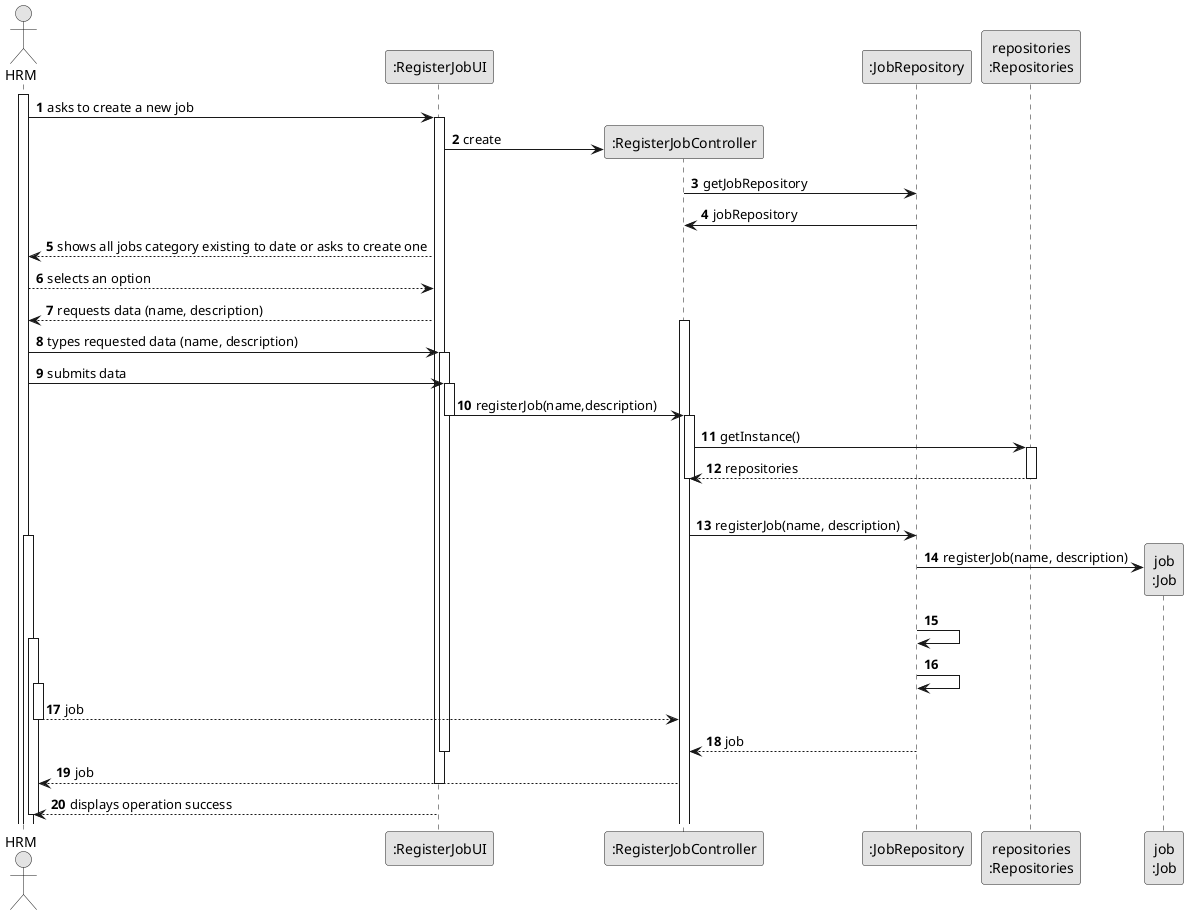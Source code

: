 @startuml
skinparam monochrome true
skinparam packageStyle rectangle
skinparam shadowing false


autonumber

'hide footbox

actor "HRM" as HRM
participant ":RegisterJobUI" as UI
participant ":RegisterJobController" as CTRL
participant ":JobRepository" as JOBS
participant "repositories\n:Repositories" as PLAT
participant "job\n:Job" as JOB

activate HRM

        HRM -> UI : asks to create a new job

        activate UI

            create CTRL
            UI -> CTRL** : create

            CTRL -> JOBS : getJobRepository

            JOBS -> CTRL : jobRepository

            UI --> HRM : shows all jobs category existing to date or asks to create one

            HRM --> UI : selects an option

            UI --> HRM : requests data (name, description)

            activate CTRL


    HRM -> UI : types requested data (name, description)
    activate UI


    HRM -> UI : submits data
    activate UI

        UI -> CTRL : registerJob(name,description)
        deactivate UI
        activate CTRL

'            CTRL -> CTRL : getJobCategoryByDescription(taskCategoryDescription)
'            activate CTRL

                CTRL -> PLAT : getInstance()
                activate PLAT

                    PLAT --> CTRL: repositories
                deactivate PLAT

'
            deactivate CTRL


            |||
            CTRL -> JOBS: registerJob(name, description)
            activate HRM

                JOBS -> JOB**: registerJob(name, description)
                JOBS -> JOBS:


                activate HRM
                    JOBS -> JOBS
                    activate HRM

                deactivate HRM

                HRM --> CTRL : job

            deactivate HRM

            JOBS --> CTRL: job
            deactivate UI

            CTRL --> HRM: job
                        deactivate UI


            UI --> HRM: displays operation success
    deactivate UI

deactivate HRM

@enduml